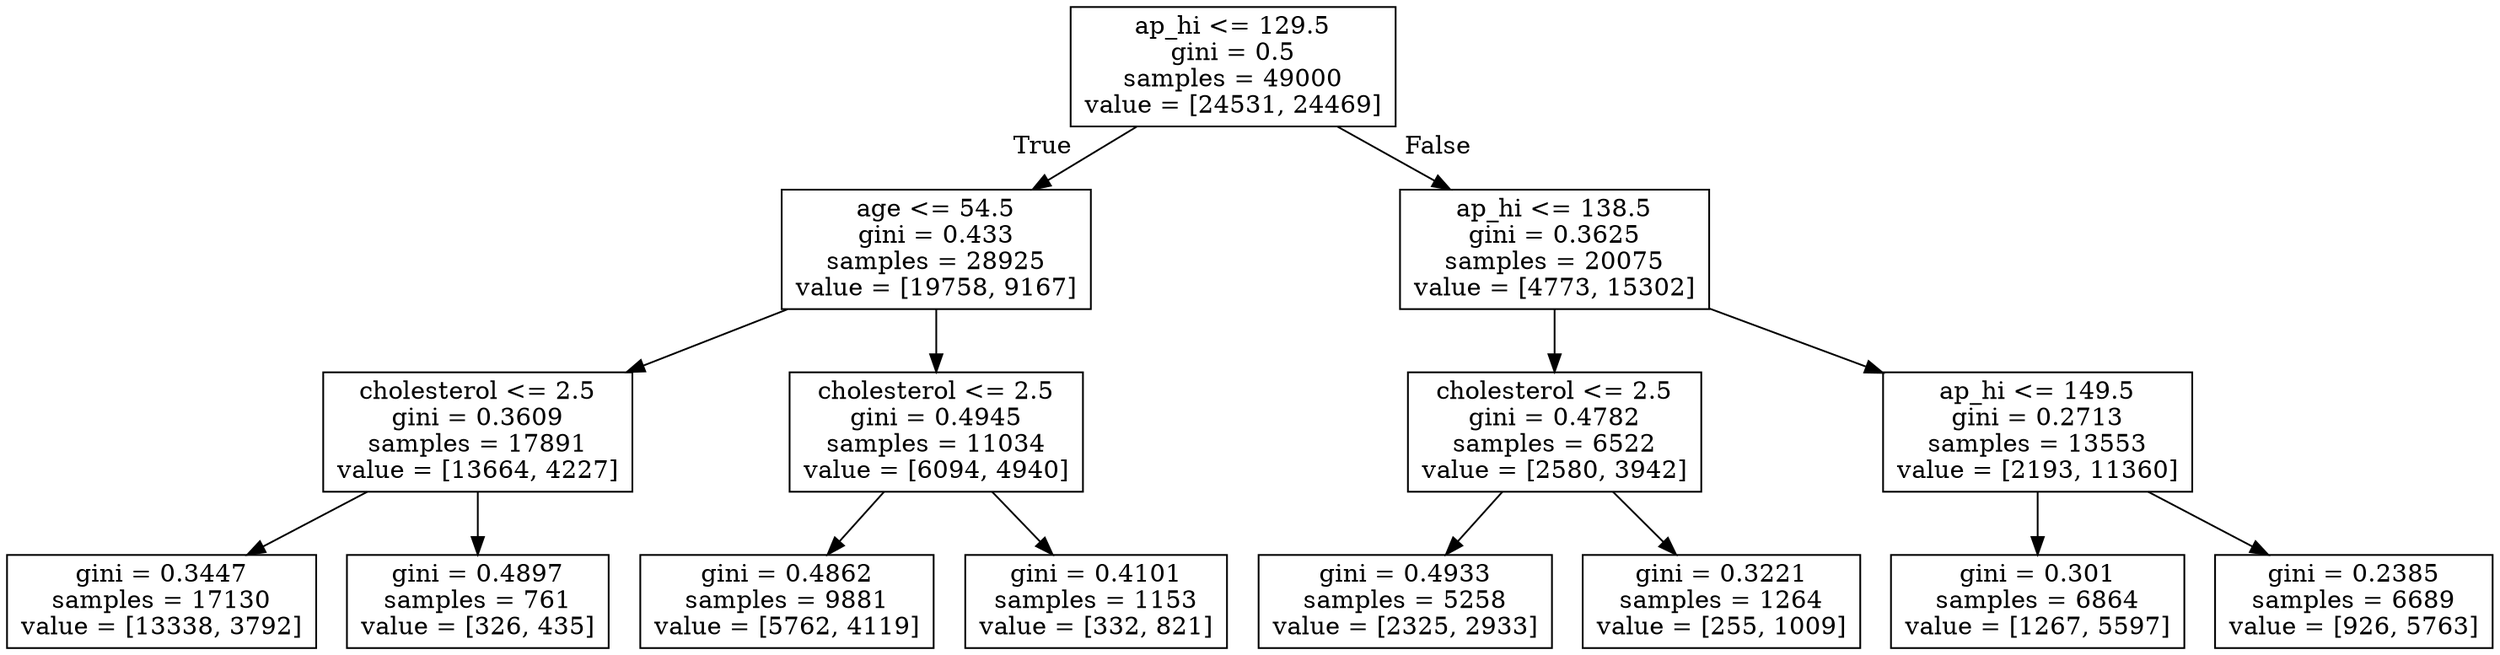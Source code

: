 digraph Tree {
node [shape=box] ;
0 [label="ap_hi <= 129.5\ngini = 0.5\nsamples = 49000\nvalue = [24531, 24469]"] ;
1 [label="age <= 54.5\ngini = 0.433\nsamples = 28925\nvalue = [19758, 9167]"] ;
0 -> 1 [labeldistance=2.5, labelangle=45, headlabel="True"] ;
2 [label="cholesterol <= 2.5\ngini = 0.3609\nsamples = 17891\nvalue = [13664, 4227]"] ;
1 -> 2 ;
3 [label="gini = 0.3447\nsamples = 17130\nvalue = [13338, 3792]"] ;
2 -> 3 ;
4 [label="gini = 0.4897\nsamples = 761\nvalue = [326, 435]"] ;
2 -> 4 ;
5 [label="cholesterol <= 2.5\ngini = 0.4945\nsamples = 11034\nvalue = [6094, 4940]"] ;
1 -> 5 ;
6 [label="gini = 0.4862\nsamples = 9881\nvalue = [5762, 4119]"] ;
5 -> 6 ;
7 [label="gini = 0.4101\nsamples = 1153\nvalue = [332, 821]"] ;
5 -> 7 ;
8 [label="ap_hi <= 138.5\ngini = 0.3625\nsamples = 20075\nvalue = [4773, 15302]"] ;
0 -> 8 [labeldistance=2.5, labelangle=-45, headlabel="False"] ;
9 [label="cholesterol <= 2.5\ngini = 0.4782\nsamples = 6522\nvalue = [2580, 3942]"] ;
8 -> 9 ;
10 [label="gini = 0.4933\nsamples = 5258\nvalue = [2325, 2933]"] ;
9 -> 10 ;
11 [label="gini = 0.3221\nsamples = 1264\nvalue = [255, 1009]"] ;
9 -> 11 ;
12 [label="ap_hi <= 149.5\ngini = 0.2713\nsamples = 13553\nvalue = [2193, 11360]"] ;
8 -> 12 ;
13 [label="gini = 0.301\nsamples = 6864\nvalue = [1267, 5597]"] ;
12 -> 13 ;
14 [label="gini = 0.2385\nsamples = 6689\nvalue = [926, 5763]"] ;
12 -> 14 ;
}